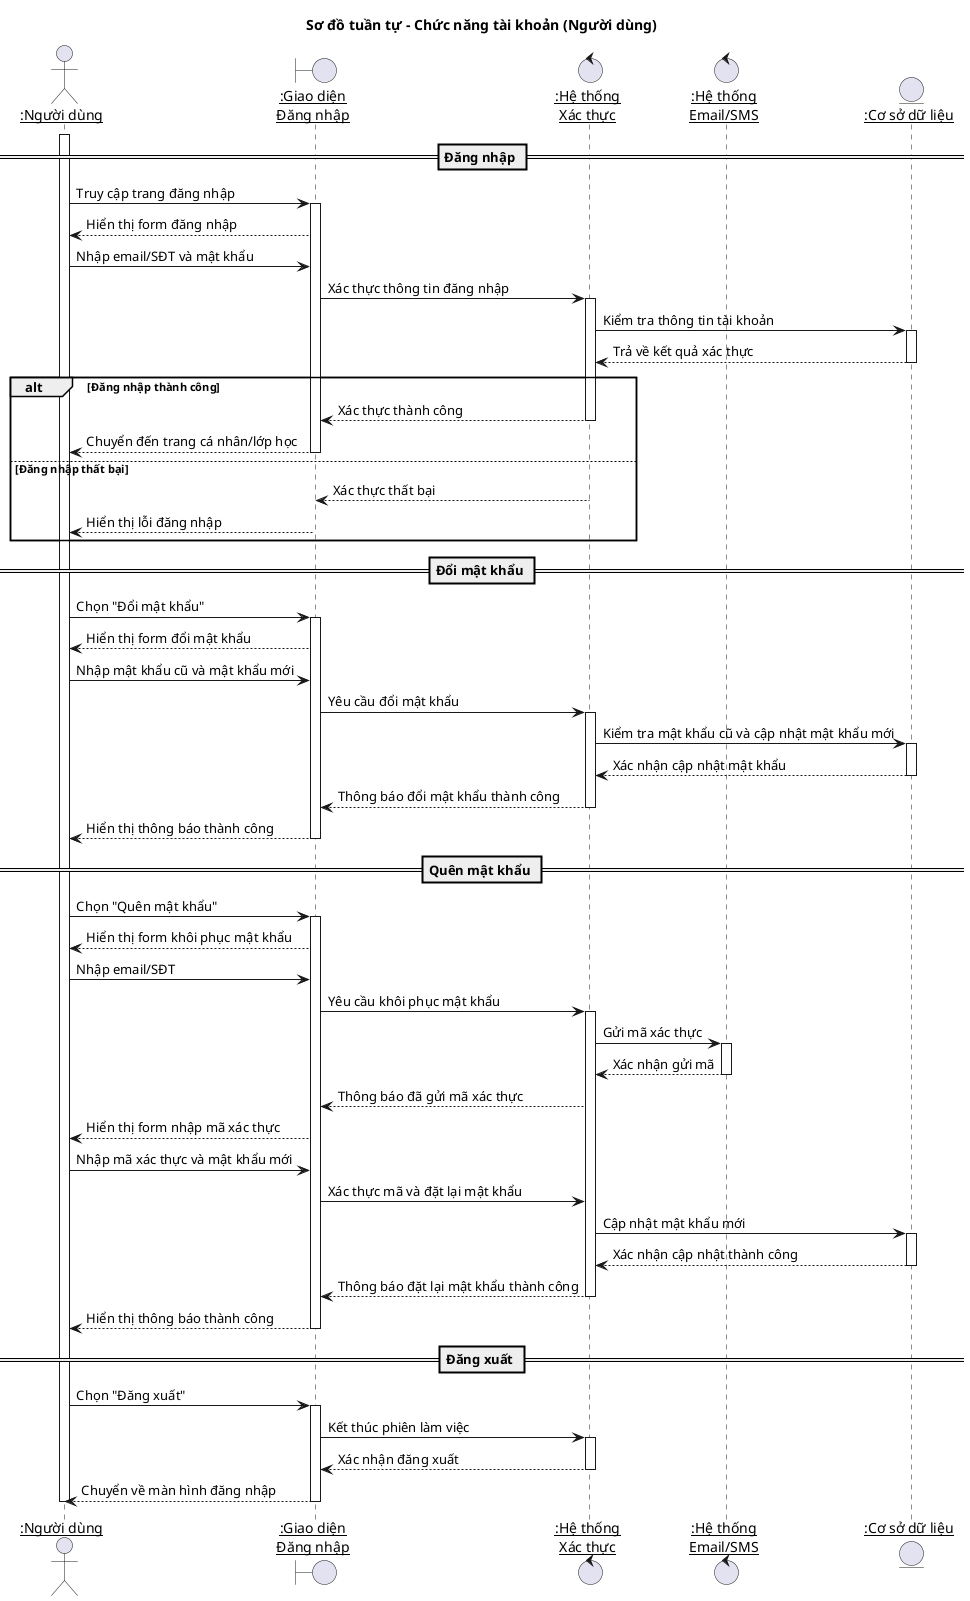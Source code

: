 
@startuml
title Sơ đồ tuần tự - Chức năng tài khoản (Người dùng)

skinparam participantPadding 20
skinparam boxPadding 10

actor "<u>:Người dùng" as Teacher
boundary "<u>:Giao diện\n<u>Đăng nhập" as LoginUI
control "<u>:Hệ thống\n<u>Xác thực" as AuthSystem
control "<u>:Hệ thống\n<u>Email/SMS" as NotificationService
entity "<u>:Cơ sở dữ liệu" as AccountDB

== Đăng nhập ==
activate Teacher
Teacher -> LoginUI: Truy cập trang đăng nhập
activate LoginUI
LoginUI --> Teacher: Hiển thị form đăng nhập
Teacher -> LoginUI: Nhập email/SĐT và mật khẩu
LoginUI -> AuthSystem: Xác thực thông tin đăng nhập
activate AuthSystem
AuthSystem -> AccountDB: Kiểm tra thông tin tài khoản
activate AccountDB
AccountDB --> AuthSystem: Trả về kết quả xác thực
deactivate AccountDB

alt Đăng nhập thành công
    AuthSystem --> LoginUI: Xác thực thành công
    deactivate AuthSystem
    LoginUI --> Teacher: Chuyển đến trang cá nhân/lớp học
    deactivate LoginUI
else Đăng nhập thất bại
    AuthSystem --> LoginUI: Xác thực thất bại
    deactivate AuthSystem
    LoginUI --> Teacher: Hiển thị lỗi đăng nhập
    deactivate LoginUI
end

== Đổi mật khẩu ==
Teacher -> LoginUI: Chọn "Đổi mật khẩu"
activate LoginUI
LoginUI --> Teacher: Hiển thị form đổi mật khẩu
Teacher -> LoginUI: Nhập mật khẩu cũ và mật khẩu mới
LoginUI -> AuthSystem: Yêu cầu đổi mật khẩu
activate AuthSystem
AuthSystem -> AccountDB: Kiểm tra mật khẩu cũ và cập nhật mật khẩu mới
activate AccountDB
AccountDB --> AuthSystem: Xác nhận cập nhật mật khẩu
deactivate AccountDB
AuthSystem --> LoginUI: Thông báo đổi mật khẩu thành công
deactivate AuthSystem
LoginUI --> Teacher: Hiển thị thông báo thành công
deactivate LoginUI

== Quên mật khẩu ==
Teacher -> LoginUI: Chọn "Quên mật khẩu"
activate LoginUI
LoginUI --> Teacher: Hiển thị form khôi phục mật khẩu
Teacher -> LoginUI: Nhập email/SĐT
LoginUI -> AuthSystem: Yêu cầu khôi phục mật khẩu
activate AuthSystem
AuthSystem -> NotificationService: Gửi mã xác thực
activate NotificationService
NotificationService --> AuthSystem: Xác nhận gửi mã
deactivate NotificationService
AuthSystem --> LoginUI: Thông báo đã gửi mã xác thực
LoginUI --> Teacher: Hiển thị form nhập mã xác thực
Teacher -> LoginUI: Nhập mã xác thực và mật khẩu mới
LoginUI -> AuthSystem: Xác thực mã và đặt lại mật khẩu
AuthSystem -> AccountDB: Cập nhật mật khẩu mới
activate AccountDB
AccountDB --> AuthSystem: Xác nhận cập nhật thành công
deactivate AccountDB
AuthSystem --> LoginUI: Thông báo đặt lại mật khẩu thành công
deactivate AuthSystem
LoginUI --> Teacher: Hiển thị thông báo thành công
deactivate LoginUI

== Đăng xuất ==
Teacher -> LoginUI: Chọn "Đăng xuất"
activate LoginUI
LoginUI -> AuthSystem: Kết thúc phiên làm việc
activate AuthSystem
AuthSystem --> LoginUI: Xác nhận đăng xuất
deactivate AuthSystem
LoginUI --> Teacher: Chuyển về màn hình đăng nhập
deactivate LoginUI
deactivate Teacher

@enduml